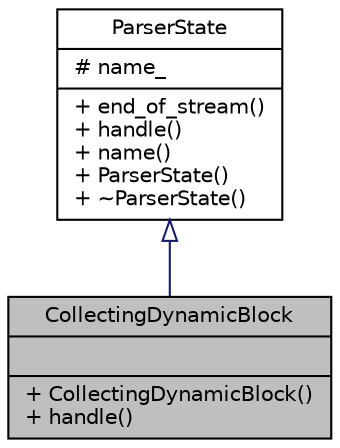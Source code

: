 digraph "CollectingDynamicBlock"
{
 // INTERACTIVE_SVG=YES
  edge [fontname="Helvetica",fontsize="10",labelfontname="Helvetica",labelfontsize="10"];
  node [fontname="Helvetica",fontsize="10",shape=record];
  Node1 [label="{CollectingDynamicBlock\n||+ CollectingDynamicBlock()\l+ handle()\l}",height=0.2,width=0.4,color="black", fillcolor="grey75", style="filled" fontcolor="black"];
  Node2 -> Node1 [dir="back",color="midnightblue",fontsize="10",style="solid",arrowtail="onormal",fontname="Helvetica"];
  Node2 [label="{ParserState\n|# name_\l|+ end_of_stream()\l+ handle()\l+ name()\l+ ParserState()\l+ ~ParserState()\l}",height=0.2,width=0.4,color="black", fillcolor="white", style="filled",URL="$class_parser_state.html"];
}
